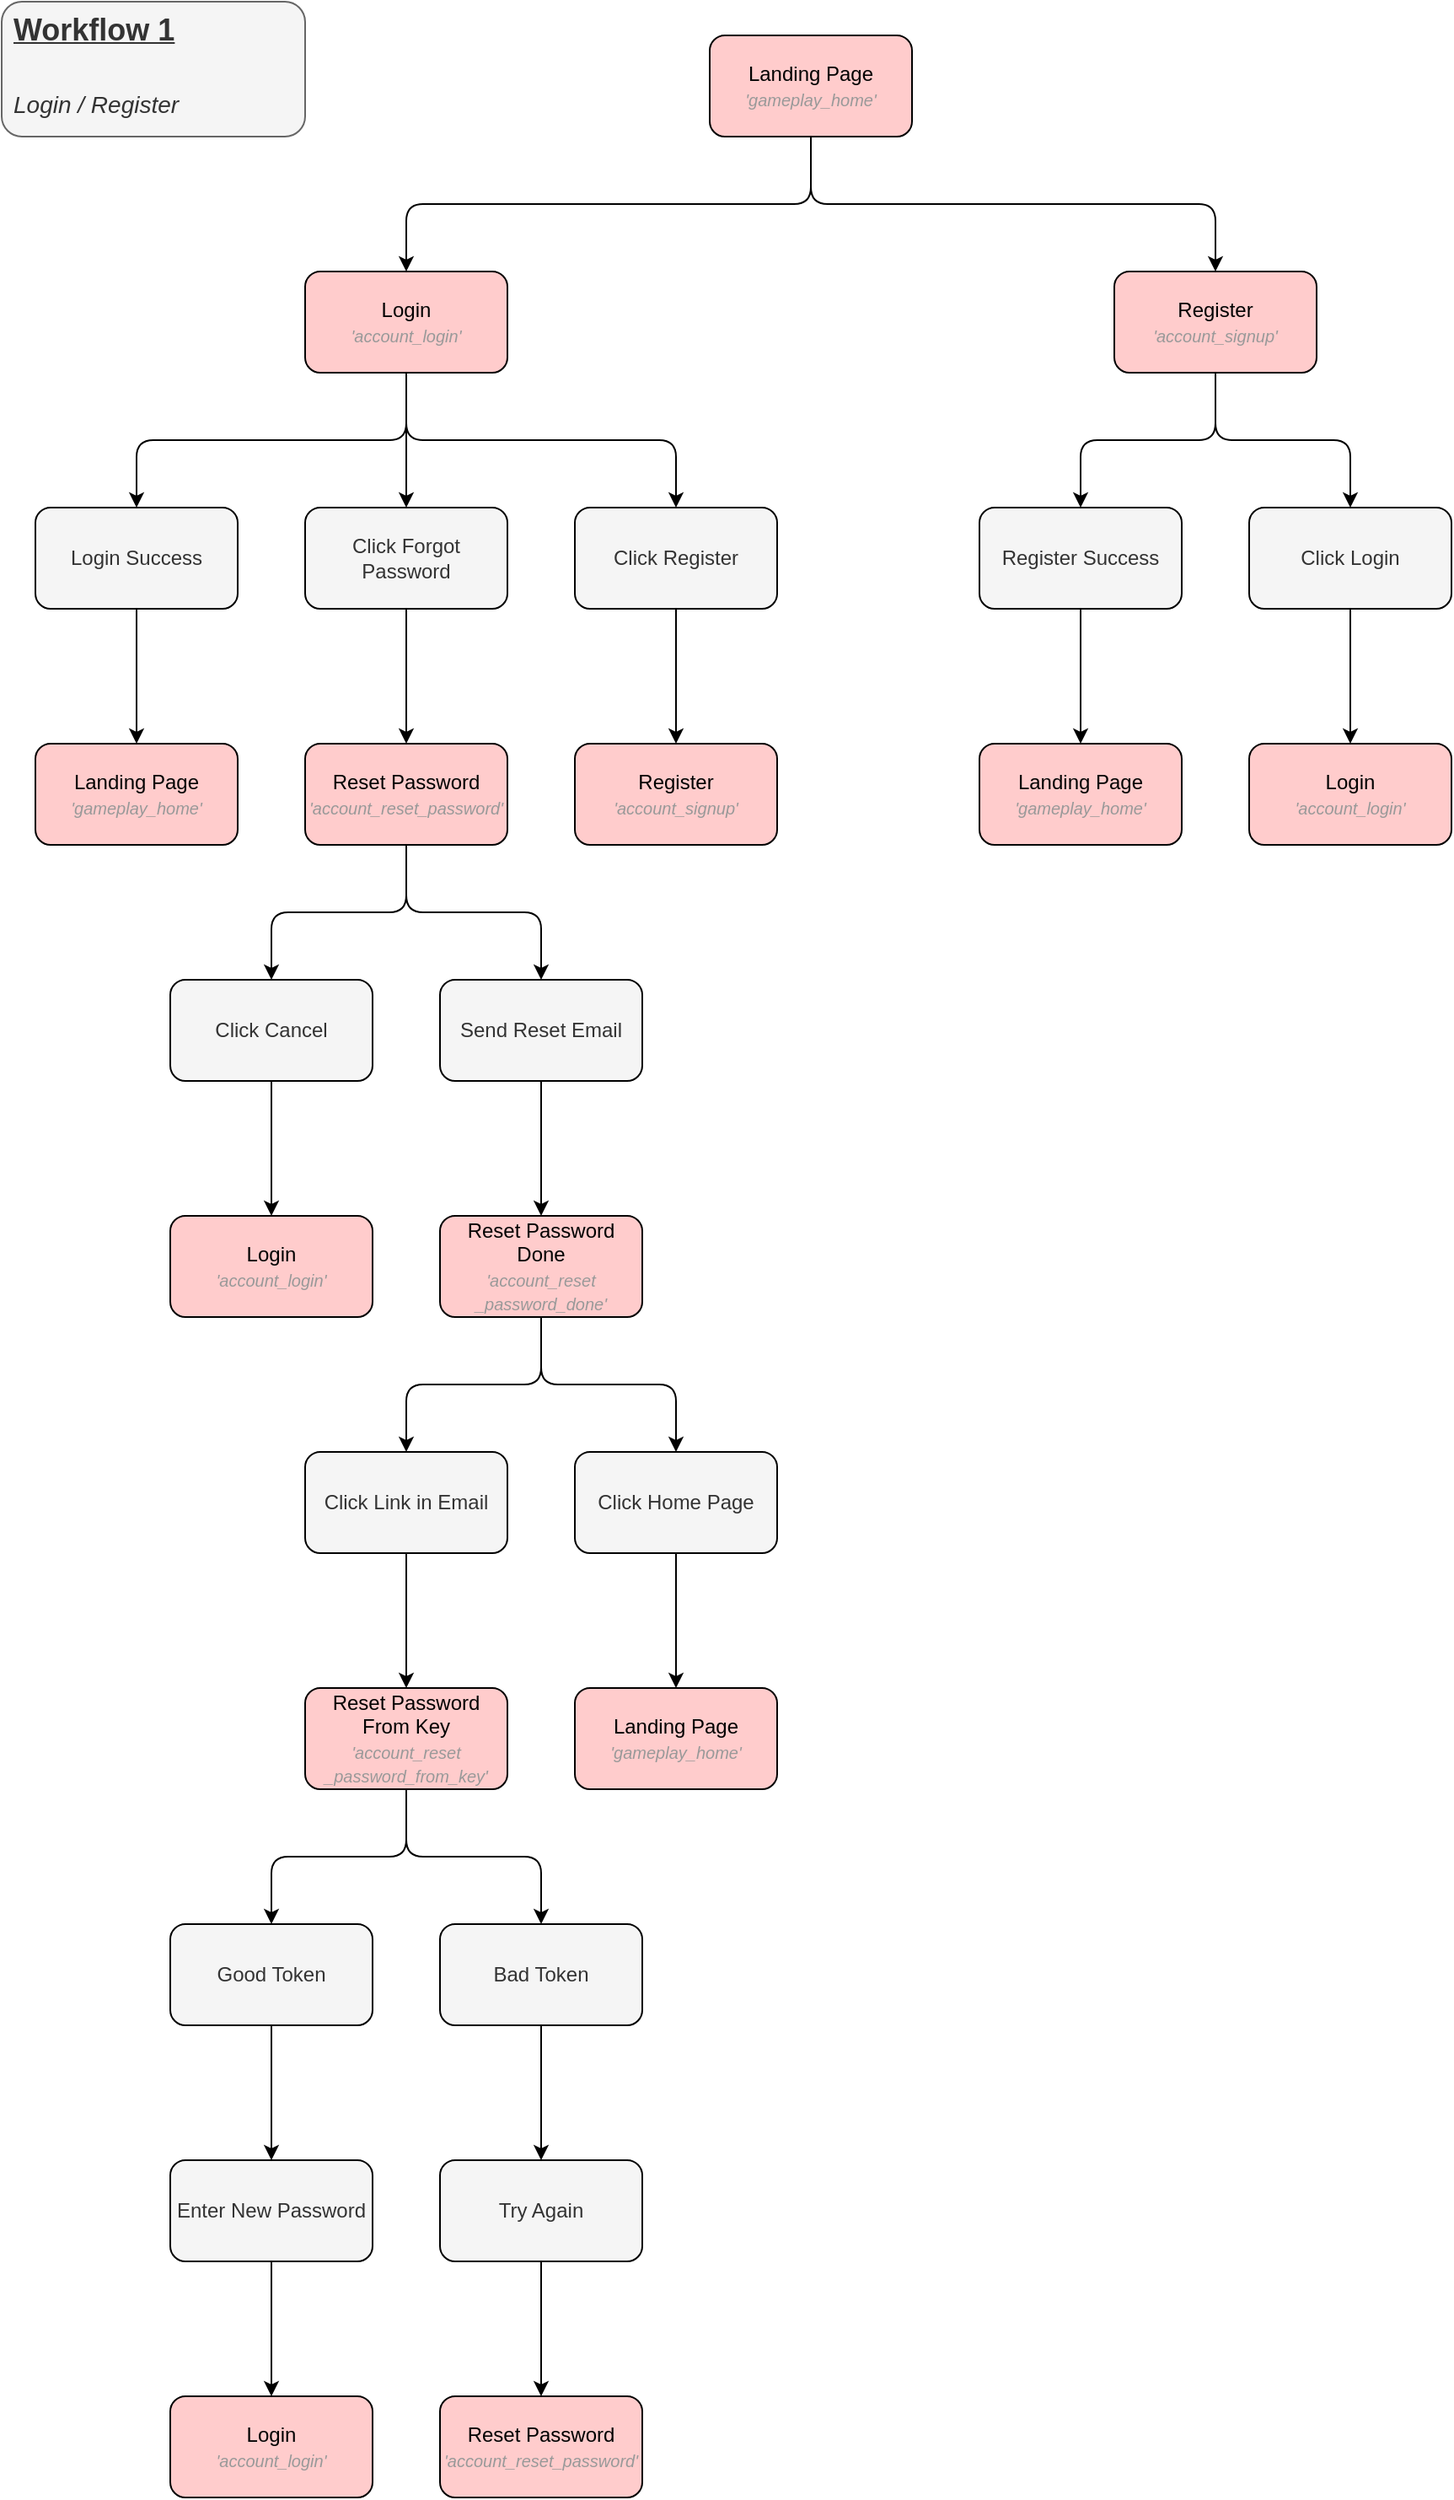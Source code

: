 <mxfile version="13.1.3">
    <diagram id="6hGFLwfOUW9BJ-s0fimq" name="Page-1">
        <mxGraphModel dx="1056" dy="826" grid="1" gridSize="10" guides="1" tooltips="1" connect="1" arrows="1" fold="1" page="1" pageScale="1" pageWidth="1169" pageHeight="1654" math="0" shadow="0">
            <root>
                <mxCell id="0"/>
                <mxCell id="1" parent="0"/>
                <mxCell id="7" style="edgeStyle=orthogonalEdgeStyle;rounded=1;orthogonalLoop=1;jettySize=auto;html=1;exitX=0.5;exitY=1;exitDx=0;exitDy=0;entryX=0.5;entryY=0;entryDx=0;entryDy=0;fontSize=18;fontColor=#000000;" edge="1" parent="1" source="2" target="5">
                    <mxGeometry relative="1" as="geometry"/>
                </mxCell>
                <mxCell id="8" style="edgeStyle=orthogonalEdgeStyle;rounded=1;orthogonalLoop=1;jettySize=auto;html=1;exitX=0.5;exitY=1;exitDx=0;exitDy=0;entryX=0.5;entryY=0;entryDx=0;entryDy=0;fontSize=18;fontColor=#000000;" edge="1" parent="1" source="2" target="6">
                    <mxGeometry relative="1" as="geometry"/>
                </mxCell>
                <mxCell id="2" value="Landing Page&lt;br style=&quot;font-size: 10px&quot;&gt;&lt;font size=&quot;1&quot; color=&quot;#999999&quot;&gt;&lt;i&gt;'gameplay_home'&lt;/i&gt;&lt;/font&gt;" style="rounded=1;whiteSpace=wrap;html=1;fillColor=#FFCCCC;strokeColor=#000000;fontColor=#000000;" vertex="1" parent="1">
                    <mxGeometry x="520" y="80" width="120" height="60" as="geometry"/>
                </mxCell>
                <mxCell id="3" value="&lt;b&gt;&lt;u&gt;Workflow 1&lt;br&gt;&lt;/u&gt;&lt;/b&gt;&lt;br style=&quot;font-size: 14px&quot;&gt;&lt;span style=&quot;font-size: 14px&quot;&gt;&lt;i&gt;Login / Register&lt;/i&gt;&lt;/span&gt;" style="text;html=1;strokeColor=#666666;fillColor=#f5f5f5;align=left;verticalAlign=top;whiteSpace=wrap;rounded=1;fontColor=#333333;fontSize=18;spacingLeft=5;" vertex="1" parent="1">
                    <mxGeometry x="100" y="60" width="180" height="80" as="geometry"/>
                </mxCell>
                <mxCell id="28" style="edgeStyle=orthogonalEdgeStyle;rounded=1;orthogonalLoop=1;jettySize=auto;html=1;exitX=0.5;exitY=1;exitDx=0;exitDy=0;entryX=0.5;entryY=0;entryDx=0;entryDy=0;fontSize=18;fontColor=#000000;" edge="1" parent="1" source="5" target="10">
                    <mxGeometry relative="1" as="geometry"/>
                </mxCell>
                <mxCell id="30" style="edgeStyle=orthogonalEdgeStyle;rounded=1;orthogonalLoop=1;jettySize=auto;html=1;exitX=0.5;exitY=1;exitDx=0;exitDy=0;entryX=0.5;entryY=0;entryDx=0;entryDy=0;fontSize=18;fontColor=#000000;" edge="1" parent="1" source="5" target="9">
                    <mxGeometry relative="1" as="geometry"/>
                </mxCell>
                <mxCell id="34" style="edgeStyle=orthogonalEdgeStyle;rounded=1;orthogonalLoop=1;jettySize=auto;html=1;exitX=0.5;exitY=1;exitDx=0;exitDy=0;entryX=0.5;entryY=0;entryDx=0;entryDy=0;fontSize=18;fontColor=#000000;" edge="1" parent="1" source="5" target="11">
                    <mxGeometry relative="1" as="geometry"/>
                </mxCell>
                <mxCell id="5" value="Login&lt;br style=&quot;font-size: 10px&quot;&gt;&lt;font size=&quot;1&quot; color=&quot;#999999&quot;&gt;&lt;i&gt;'account_login'&lt;/i&gt;&lt;/font&gt;" style="rounded=1;whiteSpace=wrap;html=1;fillColor=#FFCCCC;strokeColor=#000000;fontColor=#000000;" vertex="1" parent="1">
                    <mxGeometry x="280" y="220" width="120" height="60" as="geometry"/>
                </mxCell>
                <mxCell id="46" style="edgeStyle=orthogonalEdgeStyle;rounded=1;orthogonalLoop=1;jettySize=auto;html=1;exitX=0.5;exitY=1;exitDx=0;exitDy=0;entryX=0.5;entryY=0;entryDx=0;entryDy=0;fontSize=18;fontColor=#000000;" edge="1" parent="1" source="6" target="12">
                    <mxGeometry relative="1" as="geometry"/>
                </mxCell>
                <mxCell id="47" style="edgeStyle=orthogonalEdgeStyle;rounded=1;orthogonalLoop=1;jettySize=auto;html=1;exitX=0.5;exitY=1;exitDx=0;exitDy=0;entryX=0.5;entryY=0;entryDx=0;entryDy=0;fontSize=18;fontColor=#000000;" edge="1" parent="1" source="6" target="13">
                    <mxGeometry relative="1" as="geometry"/>
                </mxCell>
                <mxCell id="6" value="Register&lt;br style=&quot;font-size: 10px&quot;&gt;&lt;font size=&quot;1&quot; color=&quot;#999999&quot;&gt;&lt;i&gt;'account_signup'&lt;/i&gt;&lt;/font&gt;" style="rounded=1;whiteSpace=wrap;html=1;fillColor=#FFCCCC;strokeColor=#000000;fontColor=#000000;" vertex="1" parent="1">
                    <mxGeometry x="760" y="220" width="120" height="60" as="geometry"/>
                </mxCell>
                <mxCell id="31" style="edgeStyle=orthogonalEdgeStyle;rounded=1;orthogonalLoop=1;jettySize=auto;html=1;exitX=0.5;exitY=1;exitDx=0;exitDy=0;entryX=0.5;entryY=0;entryDx=0;entryDy=0;fontSize=18;fontColor=#000000;" edge="1" parent="1" source="9" target="15">
                    <mxGeometry relative="1" as="geometry"/>
                </mxCell>
                <mxCell id="9" value="Click Forgot Password" style="rounded=1;whiteSpace=wrap;html=1;fillColor=#f5f5f5;strokeColor=#000000;fontColor=#333333;" vertex="1" parent="1">
                    <mxGeometry x="280" y="360" width="120" height="60" as="geometry"/>
                </mxCell>
                <mxCell id="29" style="edgeStyle=orthogonalEdgeStyle;rounded=1;orthogonalLoop=1;jettySize=auto;html=1;exitX=0.5;exitY=1;exitDx=0;exitDy=0;entryX=0.5;entryY=0;entryDx=0;entryDy=0;fontSize=18;fontColor=#000000;" edge="1" parent="1" source="10" target="14">
                    <mxGeometry relative="1" as="geometry"/>
                </mxCell>
                <mxCell id="10" value="Login Success" style="rounded=1;whiteSpace=wrap;html=1;fillColor=#f5f5f5;strokeColor=#000000;fontColor=#333333;" vertex="1" parent="1">
                    <mxGeometry x="120" y="360" width="120" height="60" as="geometry"/>
                </mxCell>
                <mxCell id="33" style="edgeStyle=orthogonalEdgeStyle;rounded=1;orthogonalLoop=1;jettySize=auto;html=1;exitX=0.5;exitY=1;exitDx=0;exitDy=0;entryX=0.5;entryY=0;entryDx=0;entryDy=0;fontSize=18;fontColor=#000000;" edge="1" parent="1" source="11" target="17">
                    <mxGeometry relative="1" as="geometry"/>
                </mxCell>
                <mxCell id="11" value="Click Register" style="rounded=1;whiteSpace=wrap;html=1;fillColor=#f5f5f5;strokeColor=#000000;fontColor=#333333;" vertex="1" parent="1">
                    <mxGeometry x="440" y="360" width="120" height="60" as="geometry"/>
                </mxCell>
                <mxCell id="51" style="edgeStyle=orthogonalEdgeStyle;rounded=1;orthogonalLoop=1;jettySize=auto;html=1;exitX=0.5;exitY=1;exitDx=0;exitDy=0;entryX=0.5;entryY=0;entryDx=0;entryDy=0;fontSize=18;fontColor=#000000;" edge="1" parent="1" source="12" target="50">
                    <mxGeometry relative="1" as="geometry"/>
                </mxCell>
                <mxCell id="12" value="Register Success" style="rounded=1;whiteSpace=wrap;html=1;fillColor=#f5f5f5;strokeColor=#000000;fontColor=#333333;" vertex="1" parent="1">
                    <mxGeometry x="680" y="360" width="120" height="60" as="geometry"/>
                </mxCell>
                <mxCell id="49" value="" style="edgeStyle=orthogonalEdgeStyle;rounded=1;orthogonalLoop=1;jettySize=auto;html=1;fontSize=18;fontColor=#000000;" edge="1" parent="1" source="13" target="48">
                    <mxGeometry relative="1" as="geometry"/>
                </mxCell>
                <mxCell id="13" value="Click Login" style="rounded=1;whiteSpace=wrap;html=1;fillColor=#f5f5f5;strokeColor=#000000;fontColor=#333333;" vertex="1" parent="1">
                    <mxGeometry x="840" y="360" width="120" height="60" as="geometry"/>
                </mxCell>
                <mxCell id="14" value="Landing Page&lt;br style=&quot;font-size: 10px&quot;&gt;&lt;font size=&quot;1&quot; color=&quot;#999999&quot;&gt;&lt;i&gt;'gameplay_home'&lt;/i&gt;&lt;/font&gt;" style="rounded=1;whiteSpace=wrap;html=1;fillColor=#FFCCCC;strokeColor=#000000;fontColor=#000000;" vertex="1" parent="1">
                    <mxGeometry x="120" y="500" width="120" height="60" as="geometry"/>
                </mxCell>
                <mxCell id="32" style="edgeStyle=orthogonalEdgeStyle;rounded=1;orthogonalLoop=1;jettySize=auto;html=1;exitX=0.5;exitY=1;exitDx=0;exitDy=0;entryX=0.5;entryY=0;entryDx=0;entryDy=0;fontSize=18;fontColor=#000000;" edge="1" parent="1" source="15" target="18">
                    <mxGeometry relative="1" as="geometry"/>
                </mxCell>
                <mxCell id="35" style="edgeStyle=orthogonalEdgeStyle;rounded=1;orthogonalLoop=1;jettySize=auto;html=1;exitX=0.5;exitY=1;exitDx=0;exitDy=0;entryX=0.5;entryY=0;entryDx=0;entryDy=0;fontSize=18;fontColor=#000000;" edge="1" parent="1" source="15" target="19">
                    <mxGeometry relative="1" as="geometry"/>
                </mxCell>
                <mxCell id="15" value="Reset Password&lt;br style=&quot;font-size: 10px&quot;&gt;&lt;font size=&quot;1&quot; color=&quot;#999999&quot;&gt;&lt;i&gt;'account_reset_password'&lt;/i&gt;&lt;/font&gt;" style="rounded=1;whiteSpace=wrap;html=1;fillColor=#FFCCCC;strokeColor=#000000;fontColor=#000000;" vertex="1" parent="1">
                    <mxGeometry x="280" y="500" width="120" height="60" as="geometry"/>
                </mxCell>
                <mxCell id="17" value="Register&lt;br style=&quot;font-size: 10px&quot;&gt;&lt;font size=&quot;1&quot; color=&quot;#999999&quot;&gt;&lt;i&gt;'account_signup'&lt;/i&gt;&lt;/font&gt;" style="rounded=1;whiteSpace=wrap;html=1;fillColor=#FFCCCC;strokeColor=#000000;fontColor=#000000;" vertex="1" parent="1">
                    <mxGeometry x="440" y="500" width="120" height="60" as="geometry"/>
                </mxCell>
                <mxCell id="45" style="edgeStyle=orthogonalEdgeStyle;rounded=1;orthogonalLoop=1;jettySize=auto;html=1;exitX=0.5;exitY=1;exitDx=0;exitDy=0;entryX=0.5;entryY=0;entryDx=0;entryDy=0;fontSize=18;fontColor=#000000;" edge="1" parent="1" source="18" target="44">
                    <mxGeometry relative="1" as="geometry"/>
                </mxCell>
                <mxCell id="18" value="Click Cancel" style="rounded=1;whiteSpace=wrap;html=1;fillColor=#f5f5f5;strokeColor=#000000;fontColor=#333333;" vertex="1" parent="1">
                    <mxGeometry x="200" y="640" width="120" height="60" as="geometry"/>
                </mxCell>
                <mxCell id="56" style="edgeStyle=orthogonalEdgeStyle;rounded=1;orthogonalLoop=1;jettySize=auto;html=1;exitX=0.5;exitY=1;exitDx=0;exitDy=0;entryX=0.5;entryY=0;entryDx=0;entryDy=0;fontSize=18;fontColor=#000000;" edge="1" parent="1" source="19" target="53">
                    <mxGeometry relative="1" as="geometry"/>
                </mxCell>
                <mxCell id="19" value="Send Reset Email" style="rounded=1;whiteSpace=wrap;html=1;fillColor=#f5f5f5;strokeColor=#000000;fontColor=#333333;" vertex="1" parent="1">
                    <mxGeometry x="360" y="640" width="120" height="60" as="geometry"/>
                </mxCell>
                <mxCell id="37" style="edgeStyle=orthogonalEdgeStyle;rounded=1;orthogonalLoop=1;jettySize=auto;html=1;exitX=0.5;exitY=1;exitDx=0;exitDy=0;entryX=0.5;entryY=0;entryDx=0;entryDy=0;fontSize=18;fontColor=#000000;" edge="1" parent="1" source="20" target="21">
                    <mxGeometry relative="1" as="geometry"/>
                </mxCell>
                <mxCell id="20" value="Click Link in Email" style="rounded=1;whiteSpace=wrap;html=1;fillColor=#f5f5f5;strokeColor=#000000;fontColor=#333333;" vertex="1" parent="1">
                    <mxGeometry x="280" y="920" width="120" height="60" as="geometry"/>
                </mxCell>
                <mxCell id="38" style="edgeStyle=orthogonalEdgeStyle;rounded=1;orthogonalLoop=1;jettySize=auto;html=1;exitX=0.5;exitY=1;exitDx=0;exitDy=0;entryX=0.5;entryY=0;entryDx=0;entryDy=0;fontSize=18;fontColor=#000000;" edge="1" parent="1" source="21" target="22">
                    <mxGeometry relative="1" as="geometry"/>
                </mxCell>
                <mxCell id="40" style="edgeStyle=orthogonalEdgeStyle;rounded=1;orthogonalLoop=1;jettySize=auto;html=1;exitX=0.5;exitY=1;exitDx=0;exitDy=0;entryX=0.5;entryY=0;entryDx=0;entryDy=0;fontSize=18;fontColor=#000000;" edge="1" parent="1" source="21" target="23">
                    <mxGeometry relative="1" as="geometry"/>
                </mxCell>
                <mxCell id="21" value="Reset Password From Key&lt;br style=&quot;font-size: 10px&quot;&gt;&lt;font size=&quot;1&quot; color=&quot;#999999&quot;&gt;&lt;i&gt;'account_reset _password_from_key'&lt;/i&gt;&lt;/font&gt;" style="rounded=1;whiteSpace=wrap;html=1;fillColor=#FFCCCC;strokeColor=#000000;fontColor=#000000;" vertex="1" parent="1">
                    <mxGeometry x="280" y="1060" width="120" height="60" as="geometry"/>
                </mxCell>
                <mxCell id="39" style="edgeStyle=orthogonalEdgeStyle;rounded=1;orthogonalLoop=1;jettySize=auto;html=1;exitX=0.5;exitY=1;exitDx=0;exitDy=0;entryX=0.5;entryY=0;entryDx=0;entryDy=0;fontSize=18;fontColor=#000000;" edge="1" parent="1" source="22" target="24">
                    <mxGeometry relative="1" as="geometry"/>
                </mxCell>
                <mxCell id="22" value="Good Token" style="rounded=1;whiteSpace=wrap;html=1;fillColor=#f5f5f5;strokeColor=#000000;fontColor=#333333;" vertex="1" parent="1">
                    <mxGeometry x="200" y="1200" width="120" height="60" as="geometry"/>
                </mxCell>
                <mxCell id="41" style="edgeStyle=orthogonalEdgeStyle;rounded=1;orthogonalLoop=1;jettySize=auto;html=1;exitX=0.5;exitY=1;exitDx=0;exitDy=0;entryX=0.5;entryY=0;entryDx=0;entryDy=0;fontSize=18;fontColor=#000000;" edge="1" parent="1" source="23" target="26">
                    <mxGeometry relative="1" as="geometry"/>
                </mxCell>
                <mxCell id="23" value="Bad Token" style="rounded=1;whiteSpace=wrap;html=1;fillColor=#f5f5f5;strokeColor=#000000;fontColor=#333333;" vertex="1" parent="1">
                    <mxGeometry x="360" y="1200" width="120" height="60" as="geometry"/>
                </mxCell>
                <mxCell id="43" style="edgeStyle=orthogonalEdgeStyle;rounded=1;orthogonalLoop=1;jettySize=auto;html=1;exitX=0.5;exitY=1;exitDx=0;exitDy=0;entryX=0.5;entryY=0;entryDx=0;entryDy=0;fontSize=18;fontColor=#000000;" edge="1" parent="1" source="24" target="25">
                    <mxGeometry relative="1" as="geometry"/>
                </mxCell>
                <mxCell id="24" value="Enter New Password" style="rounded=1;whiteSpace=wrap;html=1;fillColor=#f5f5f5;strokeColor=#000000;fontColor=#333333;" vertex="1" parent="1">
                    <mxGeometry x="200" y="1340" width="120" height="60" as="geometry"/>
                </mxCell>
                <mxCell id="25" value="Login&lt;br style=&quot;font-size: 10px&quot;&gt;&lt;font size=&quot;1&quot; color=&quot;#999999&quot;&gt;&lt;i&gt;'account_login'&lt;/i&gt;&lt;/font&gt;" style="rounded=1;whiteSpace=wrap;html=1;fillColor=#FFCCCC;strokeColor=#000000;fontColor=#000000;" vertex="1" parent="1">
                    <mxGeometry x="200" y="1480" width="120" height="60" as="geometry"/>
                </mxCell>
                <mxCell id="42" style="edgeStyle=orthogonalEdgeStyle;rounded=1;orthogonalLoop=1;jettySize=auto;html=1;exitX=0.5;exitY=1;exitDx=0;exitDy=0;entryX=0.5;entryY=0;entryDx=0;entryDy=0;fontSize=18;fontColor=#000000;" edge="1" parent="1" source="26" target="27">
                    <mxGeometry relative="1" as="geometry"/>
                </mxCell>
                <mxCell id="26" value="Try Again" style="rounded=1;whiteSpace=wrap;html=1;fillColor=#f5f5f5;strokeColor=#000000;fontColor=#333333;" vertex="1" parent="1">
                    <mxGeometry x="360" y="1340" width="120" height="60" as="geometry"/>
                </mxCell>
                <mxCell id="27" value="Reset Password&lt;br style=&quot;font-size: 10px&quot;&gt;&lt;font size=&quot;1&quot; color=&quot;#999999&quot;&gt;&lt;i&gt;'account_reset_password'&lt;/i&gt;&lt;/font&gt;" style="rounded=1;whiteSpace=wrap;html=1;fillColor=#FFCCCC;strokeColor=#000000;fontColor=#000000;" vertex="1" parent="1">
                    <mxGeometry x="360" y="1480" width="120" height="60" as="geometry"/>
                </mxCell>
                <mxCell id="44" value="Login&lt;br style=&quot;font-size: 10px&quot;&gt;&lt;font size=&quot;1&quot; color=&quot;#999999&quot;&gt;&lt;i&gt;'account_login'&lt;/i&gt;&lt;/font&gt;" style="rounded=1;whiteSpace=wrap;html=1;fillColor=#FFCCCC;strokeColor=#000000;fontColor=#000000;" vertex="1" parent="1">
                    <mxGeometry x="200" y="780" width="120" height="60" as="geometry"/>
                </mxCell>
                <mxCell id="48" value="Login&lt;br style=&quot;font-size: 10px&quot;&gt;&lt;font size=&quot;1&quot; color=&quot;#999999&quot;&gt;&lt;i&gt;'account_login'&lt;/i&gt;&lt;/font&gt;" style="rounded=1;whiteSpace=wrap;html=1;fillColor=#FFCCCC;strokeColor=#000000;fontColor=#000000;" vertex="1" parent="1">
                    <mxGeometry x="840" y="500" width="120" height="60" as="geometry"/>
                </mxCell>
                <mxCell id="50" value="Landing Page&lt;br style=&quot;font-size: 10px&quot;&gt;&lt;font size=&quot;1&quot; color=&quot;#999999&quot;&gt;&lt;i&gt;'gameplay_home'&lt;/i&gt;&lt;/font&gt;" style="rounded=1;whiteSpace=wrap;html=1;fillColor=#FFCCCC;strokeColor=#000000;fontColor=#000000;" vertex="1" parent="1">
                    <mxGeometry x="680" y="500" width="120" height="60" as="geometry"/>
                </mxCell>
                <mxCell id="57" style="edgeStyle=orthogonalEdgeStyle;rounded=1;orthogonalLoop=1;jettySize=auto;html=1;exitX=0.5;exitY=1;exitDx=0;exitDy=0;entryX=0.5;entryY=0;entryDx=0;entryDy=0;fontSize=18;fontColor=#000000;" edge="1" parent="1" source="53" target="20">
                    <mxGeometry relative="1" as="geometry"/>
                </mxCell>
                <mxCell id="58" style="edgeStyle=orthogonalEdgeStyle;rounded=1;orthogonalLoop=1;jettySize=auto;html=1;exitX=0.5;exitY=1;exitDx=0;exitDy=0;entryX=0.5;entryY=0;entryDx=0;entryDy=0;fontSize=18;fontColor=#000000;" edge="1" parent="1" source="53" target="54">
                    <mxGeometry relative="1" as="geometry"/>
                </mxCell>
                <mxCell id="53" value="Reset Password Done&lt;br style=&quot;font-size: 10px&quot;&gt;&lt;font size=&quot;1&quot; color=&quot;#999999&quot;&gt;&lt;i&gt;'account_reset _password_done'&lt;/i&gt;&lt;/font&gt;" style="rounded=1;whiteSpace=wrap;html=1;fillColor=#FFCCCC;strokeColor=#000000;fontColor=#000000;" vertex="1" parent="1">
                    <mxGeometry x="360" y="780" width="120" height="60" as="geometry"/>
                </mxCell>
                <mxCell id="59" style="edgeStyle=orthogonalEdgeStyle;rounded=1;orthogonalLoop=1;jettySize=auto;html=1;exitX=0.5;exitY=1;exitDx=0;exitDy=0;entryX=0.5;entryY=0;entryDx=0;entryDy=0;fontSize=18;fontColor=#000000;" edge="1" parent="1" source="54" target="55">
                    <mxGeometry relative="1" as="geometry"/>
                </mxCell>
                <mxCell id="54" value="Click Home Page" style="rounded=1;whiteSpace=wrap;html=1;fillColor=#f5f5f5;strokeColor=#000000;fontColor=#333333;" vertex="1" parent="1">
                    <mxGeometry x="440" y="920" width="120" height="60" as="geometry"/>
                </mxCell>
                <mxCell id="55" value="Landing Page&lt;br style=&quot;font-size: 10px&quot;&gt;&lt;font size=&quot;1&quot; color=&quot;#999999&quot;&gt;&lt;i&gt;'gameplay_home'&lt;/i&gt;&lt;/font&gt;" style="rounded=1;whiteSpace=wrap;html=1;fillColor=#FFCCCC;strokeColor=#000000;fontColor=#000000;" vertex="1" parent="1">
                    <mxGeometry x="440" y="1060" width="120" height="60" as="geometry"/>
                </mxCell>
            </root>
        </mxGraphModel>
    </diagram>
</mxfile>